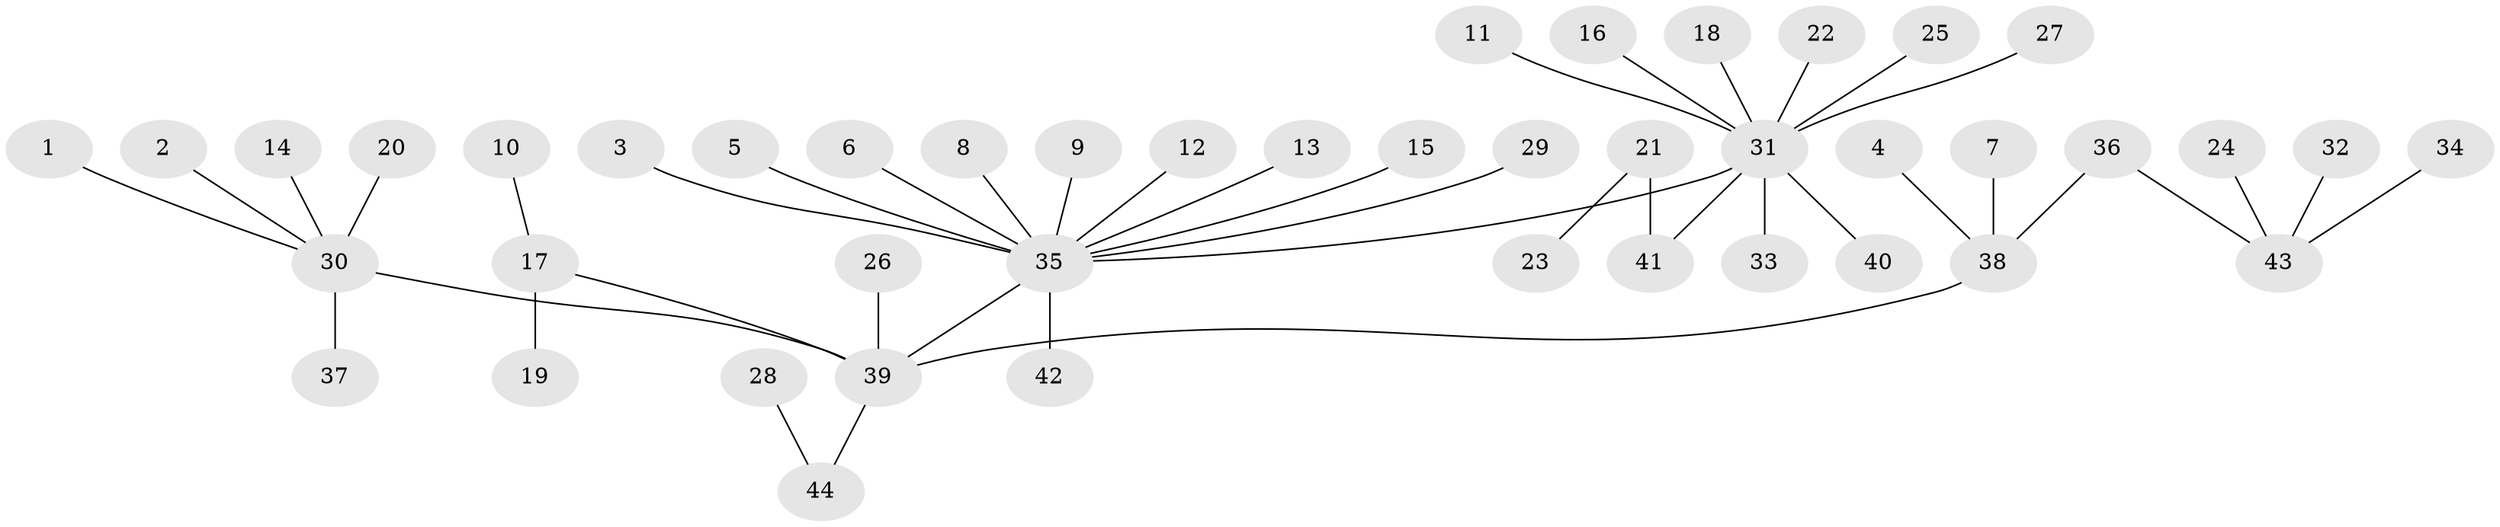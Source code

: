 // original degree distribution, {9: 0.006896551724137931, 11: 0.013793103448275862, 16: 0.006896551724137931, 1: 0.6413793103448275, 6: 0.020689655172413793, 5: 0.034482758620689655, 4: 0.04827586206896552, 2: 0.15862068965517243, 10: 0.006896551724137931, 3: 0.06206896551724138}
// Generated by graph-tools (version 1.1) at 2025/36/03/04/25 23:36:58]
// undirected, 44 vertices, 43 edges
graph export_dot {
  node [color=gray90,style=filled];
  1;
  2;
  3;
  4;
  5;
  6;
  7;
  8;
  9;
  10;
  11;
  12;
  13;
  14;
  15;
  16;
  17;
  18;
  19;
  20;
  21;
  22;
  23;
  24;
  25;
  26;
  27;
  28;
  29;
  30;
  31;
  32;
  33;
  34;
  35;
  36;
  37;
  38;
  39;
  40;
  41;
  42;
  43;
  44;
  1 -- 30 [weight=1.0];
  2 -- 30 [weight=1.0];
  3 -- 35 [weight=1.0];
  4 -- 38 [weight=1.0];
  5 -- 35 [weight=1.0];
  6 -- 35 [weight=1.0];
  7 -- 38 [weight=1.0];
  8 -- 35 [weight=1.0];
  9 -- 35 [weight=1.0];
  10 -- 17 [weight=1.0];
  11 -- 31 [weight=1.0];
  12 -- 35 [weight=1.0];
  13 -- 35 [weight=1.0];
  14 -- 30 [weight=1.0];
  15 -- 35 [weight=1.0];
  16 -- 31 [weight=1.0];
  17 -- 19 [weight=1.0];
  17 -- 39 [weight=1.0];
  18 -- 31 [weight=1.0];
  20 -- 30 [weight=1.0];
  21 -- 23 [weight=1.0];
  21 -- 41 [weight=1.0];
  22 -- 31 [weight=1.0];
  24 -- 43 [weight=1.0];
  25 -- 31 [weight=1.0];
  26 -- 39 [weight=1.0];
  27 -- 31 [weight=1.0];
  28 -- 44 [weight=1.0];
  29 -- 35 [weight=1.0];
  30 -- 37 [weight=1.0];
  30 -- 39 [weight=2.0];
  31 -- 33 [weight=1.0];
  31 -- 35 [weight=1.0];
  31 -- 40 [weight=1.0];
  31 -- 41 [weight=1.0];
  32 -- 43 [weight=1.0];
  34 -- 43 [weight=1.0];
  35 -- 39 [weight=2.0];
  35 -- 42 [weight=1.0];
  36 -- 38 [weight=1.0];
  36 -- 43 [weight=1.0];
  38 -- 39 [weight=1.0];
  39 -- 44 [weight=1.0];
}
